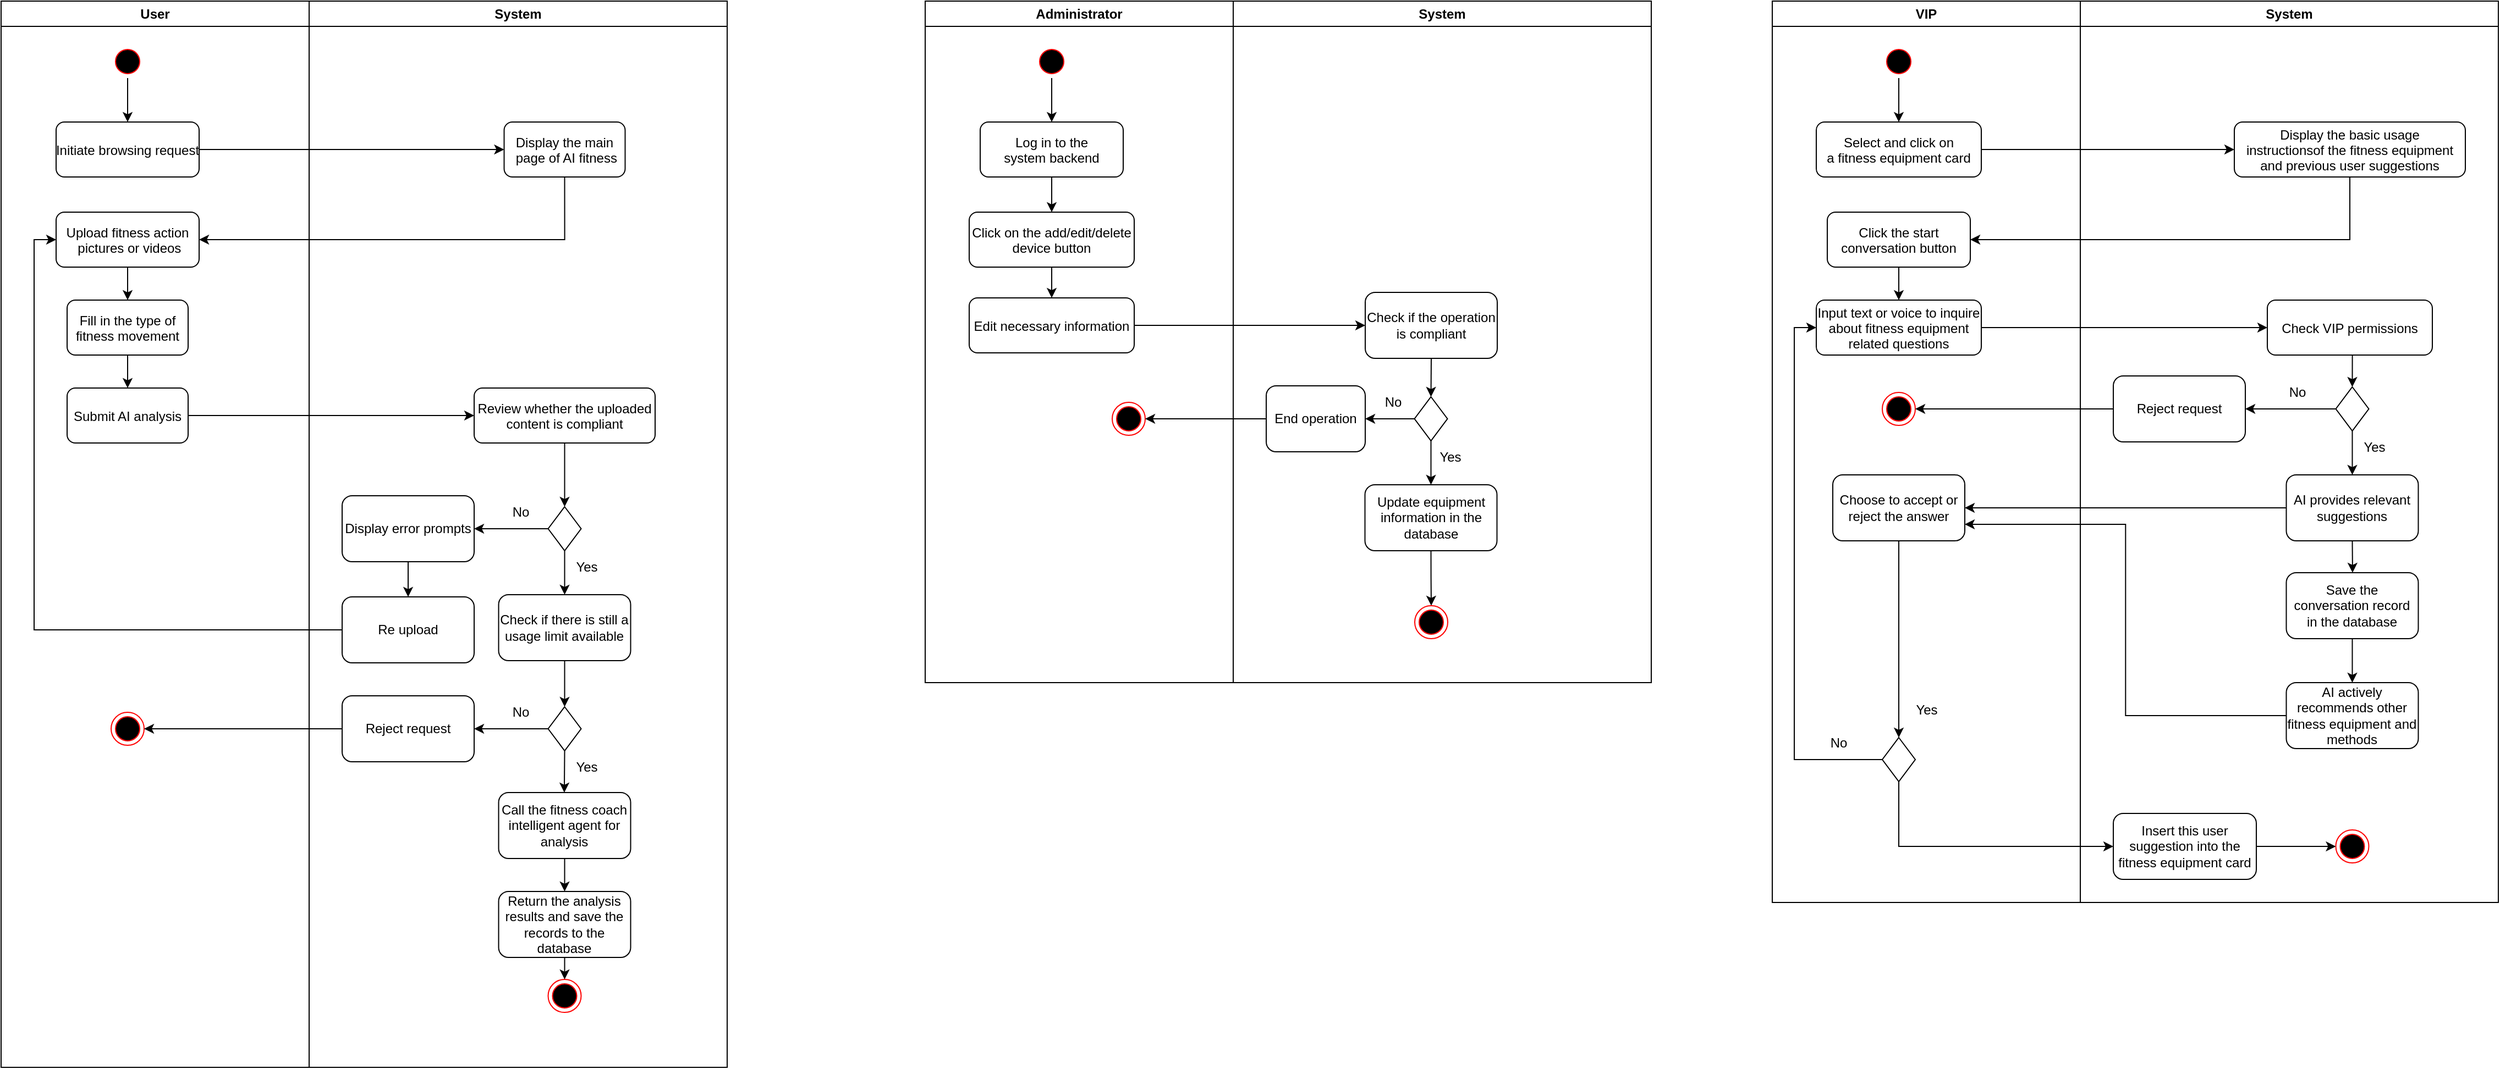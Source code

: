 <mxfile version="22.0.3" type="device">
  <diagram name="Page-1" id="e7e014a7-5840-1c2e-5031-d8a46d1fe8dd">
    <mxGraphModel dx="2880" dy="-1307" grid="1" gridSize="10" guides="1" tooltips="1" connect="1" arrows="1" fold="1" page="1" pageScale="1" pageWidth="1169" pageHeight="826" background="none" math="0" shadow="0">
      <root>
        <mxCell id="0" />
        <mxCell id="1" parent="0" />
        <mxCell id="2" value="User" style="swimlane;whiteSpace=wrap;startSize=23;" parent="1" vertex="1">
          <mxGeometry x="-340" y="2500" width="280" height="970" as="geometry" />
        </mxCell>
        <mxCell id="exhNVRlwgFGgqV0ncvcE-175" style="edgeStyle=orthogonalEdgeStyle;rounded=0;orthogonalLoop=1;jettySize=auto;html=1;exitX=0.5;exitY=1;exitDx=0;exitDy=0;entryX=0.5;entryY=0;entryDx=0;entryDy=0;" parent="2" source="5" target="7" edge="1">
          <mxGeometry relative="1" as="geometry" />
        </mxCell>
        <mxCell id="5" value="" style="ellipse;shape=startState;fillColor=#000000;strokeColor=#ff0000;" parent="2" vertex="1">
          <mxGeometry x="100" y="40" width="30" height="30" as="geometry" />
        </mxCell>
        <mxCell id="7" value="Initiate browsing request" style="rounded=1;" parent="2" vertex="1">
          <mxGeometry x="50" y="110" width="130" height="50" as="geometry" />
        </mxCell>
        <mxCell id="-HjVBDLtYW7YN6VR85Rb-44" style="edgeStyle=orthogonalEdgeStyle;rounded=0;orthogonalLoop=1;jettySize=auto;html=1;exitX=0.5;exitY=1;exitDx=0;exitDy=0;entryX=0.5;entryY=0;entryDx=0;entryDy=0;" parent="2" source="8" target="10" edge="1">
          <mxGeometry relative="1" as="geometry" />
        </mxCell>
        <mxCell id="8" value="Upload fitness action&#xa; pictures or videos" style="rounded=1;" parent="2" vertex="1">
          <mxGeometry x="50" y="192" width="130" height="50" as="geometry" />
        </mxCell>
        <mxCell id="-HjVBDLtYW7YN6VR85Rb-47" value="" style="edgeStyle=orthogonalEdgeStyle;rounded=0;orthogonalLoop=1;jettySize=auto;html=1;" parent="2" source="10" target="-HjVBDLtYW7YN6VR85Rb-46" edge="1">
          <mxGeometry relative="1" as="geometry" />
        </mxCell>
        <mxCell id="10" value="Fill in the type of &#xa;fitness movement" style="rounded=1;" parent="2" vertex="1">
          <mxGeometry x="60" y="272" width="110" height="50" as="geometry" />
        </mxCell>
        <mxCell id="-HjVBDLtYW7YN6VR85Rb-46" value="Submit AI analysis" style="rounded=1;" parent="2" vertex="1">
          <mxGeometry x="60" y="352" width="110" height="50" as="geometry" />
        </mxCell>
        <mxCell id="-HjVBDLtYW7YN6VR85Rb-69" value="" style="ellipse;html=1;shape=endState;fillColor=#000000;strokeColor=#ff0000;" parent="2" vertex="1">
          <mxGeometry x="100" y="647" width="30" height="30" as="geometry" />
        </mxCell>
        <mxCell id="3" value="System" style="swimlane;whiteSpace=wrap" parent="1" vertex="1">
          <mxGeometry x="-60" y="2500" width="380" height="970" as="geometry" />
        </mxCell>
        <mxCell id="15" value="Display the main&#xa; page of AI fitness" style="rounded=1;" parent="3" vertex="1">
          <mxGeometry x="177.25" y="110" width="110" height="50" as="geometry" />
        </mxCell>
        <mxCell id="exhNVRlwgFGgqV0ncvcE-180" style="edgeStyle=orthogonalEdgeStyle;rounded=0;orthogonalLoop=1;jettySize=auto;html=1;exitX=0.5;exitY=1;exitDx=0;exitDy=0;entryX=0.5;entryY=0;entryDx=0;entryDy=0;" parent="3" source="exhNVRlwgFGgqV0ncvcE-177" target="exhNVRlwgFGgqV0ncvcE-179" edge="1">
          <mxGeometry relative="1" as="geometry" />
        </mxCell>
        <mxCell id="exhNVRlwgFGgqV0ncvcE-177" value="Review whether the uploaded &#xa;content is compliant" style="rounded=1;" parent="3" vertex="1">
          <mxGeometry x="150" y="352" width="164.5" height="50" as="geometry" />
        </mxCell>
        <mxCell id="exhNVRlwgFGgqV0ncvcE-182" style="edgeStyle=orthogonalEdgeStyle;rounded=0;orthogonalLoop=1;jettySize=auto;html=1;exitX=0;exitY=0.5;exitDx=0;exitDy=0;entryX=1;entryY=0.5;entryDx=0;entryDy=0;" parent="3" source="exhNVRlwgFGgqV0ncvcE-179" target="exhNVRlwgFGgqV0ncvcE-183" edge="1">
          <mxGeometry relative="1" as="geometry">
            <mxPoint x="72.25" y="466.238" as="targetPoint" />
          </mxGeometry>
        </mxCell>
        <mxCell id="exhNVRlwgFGgqV0ncvcE-191" style="edgeStyle=orthogonalEdgeStyle;rounded=0;orthogonalLoop=1;jettySize=auto;html=1;exitX=0.5;exitY=1;exitDx=0;exitDy=0;entryX=0.5;entryY=0;entryDx=0;entryDy=0;" parent="3" source="exhNVRlwgFGgqV0ncvcE-179" target="exhNVRlwgFGgqV0ncvcE-190" edge="1">
          <mxGeometry relative="1" as="geometry" />
        </mxCell>
        <mxCell id="exhNVRlwgFGgqV0ncvcE-179" value="" style="rhombus;whiteSpace=wrap;html=1;" parent="3" vertex="1">
          <mxGeometry x="217.25" y="460" width="30" height="40" as="geometry" />
        </mxCell>
        <mxCell id="exhNVRlwgFGgqV0ncvcE-187" value="" style="edgeStyle=orthogonalEdgeStyle;rounded=0;orthogonalLoop=1;jettySize=auto;html=1;" parent="3" source="exhNVRlwgFGgqV0ncvcE-183" target="exhNVRlwgFGgqV0ncvcE-186" edge="1">
          <mxGeometry relative="1" as="geometry" />
        </mxCell>
        <mxCell id="exhNVRlwgFGgqV0ncvcE-183" value="Display error prompts" style="whiteSpace=wrap;html=1;rounded=1;" parent="3" vertex="1">
          <mxGeometry x="30" y="450" width="120" height="60" as="geometry" />
        </mxCell>
        <mxCell id="-HjVBDLtYW7YN6VR85Rb-60" value="No" style="text;html=1;align=center;verticalAlign=middle;resizable=0;points=[];autosize=1;strokeColor=none;fillColor=none;" parent="3" vertex="1">
          <mxGeometry x="172.25" y="450" width="40" height="30" as="geometry" />
        </mxCell>
        <mxCell id="exhNVRlwgFGgqV0ncvcE-186" value="Re upload" style="whiteSpace=wrap;html=1;rounded=1;" parent="3" vertex="1">
          <mxGeometry x="30" y="542" width="120" height="60" as="geometry" />
        </mxCell>
        <mxCell id="exhNVRlwgFGgqV0ncvcE-194" style="edgeStyle=orthogonalEdgeStyle;rounded=0;orthogonalLoop=1;jettySize=auto;html=1;exitX=0.5;exitY=1;exitDx=0;exitDy=0;entryX=0.5;entryY=0;entryDx=0;entryDy=0;" parent="3" source="exhNVRlwgFGgqV0ncvcE-190" target="exhNVRlwgFGgqV0ncvcE-193" edge="1">
          <mxGeometry relative="1" as="geometry" />
        </mxCell>
        <mxCell id="exhNVRlwgFGgqV0ncvcE-190" value="Check if there is still a usage limit available" style="rounded=1;whiteSpace=wrap;html=1;" parent="3" vertex="1">
          <mxGeometry x="172.25" y="540" width="120" height="60" as="geometry" />
        </mxCell>
        <mxCell id="exhNVRlwgFGgqV0ncvcE-192" value="Yes" style="text;html=1;align=center;verticalAlign=middle;resizable=0;points=[];autosize=1;strokeColor=none;fillColor=none;" parent="3" vertex="1">
          <mxGeometry x="232.25" y="500" width="40" height="30" as="geometry" />
        </mxCell>
        <mxCell id="exhNVRlwgFGgqV0ncvcE-195" style="edgeStyle=orthogonalEdgeStyle;rounded=0;orthogonalLoop=1;jettySize=auto;html=1;exitX=0;exitY=0.5;exitDx=0;exitDy=0;entryX=1;entryY=0.5;entryDx=0;entryDy=0;" parent="3" source="exhNVRlwgFGgqV0ncvcE-193" target="exhNVRlwgFGgqV0ncvcE-196" edge="1">
          <mxGeometry relative="1" as="geometry">
            <mxPoint x="162.25" y="662.429" as="targetPoint" />
          </mxGeometry>
        </mxCell>
        <mxCell id="exhNVRlwgFGgqV0ncvcE-200" style="edgeStyle=orthogonalEdgeStyle;rounded=0;orthogonalLoop=1;jettySize=auto;html=1;exitX=0.5;exitY=1;exitDx=0;exitDy=0;" parent="3" source="exhNVRlwgFGgqV0ncvcE-193" edge="1">
          <mxGeometry relative="1" as="geometry">
            <mxPoint x="231.964" y="720" as="targetPoint" />
          </mxGeometry>
        </mxCell>
        <mxCell id="exhNVRlwgFGgqV0ncvcE-193" value="" style="rhombus;whiteSpace=wrap;html=1;" parent="3" vertex="1">
          <mxGeometry x="217.25" y="642" width="30" height="40" as="geometry" />
        </mxCell>
        <mxCell id="exhNVRlwgFGgqV0ncvcE-196" value="Reject request" style="rounded=1;whiteSpace=wrap;html=1;" parent="3" vertex="1">
          <mxGeometry x="30" y="632" width="120" height="60" as="geometry" />
        </mxCell>
        <mxCell id="exhNVRlwgFGgqV0ncvcE-199" value="No" style="text;html=1;align=center;verticalAlign=middle;resizable=0;points=[];autosize=1;strokeColor=none;fillColor=none;" parent="3" vertex="1">
          <mxGeometry x="172.25" y="632" width="40" height="30" as="geometry" />
        </mxCell>
        <mxCell id="exhNVRlwgFGgqV0ncvcE-201" value="Yes" style="text;html=1;align=center;verticalAlign=middle;resizable=0;points=[];autosize=1;strokeColor=none;fillColor=none;" parent="3" vertex="1">
          <mxGeometry x="232.25" y="682" width="40" height="30" as="geometry" />
        </mxCell>
        <mxCell id="exhNVRlwgFGgqV0ncvcE-202" style="edgeStyle=orthogonalEdgeStyle;rounded=0;orthogonalLoop=1;jettySize=auto;html=1;exitX=0.5;exitY=1;exitDx=0;exitDy=0;entryX=0.5;entryY=0;entryDx=0;entryDy=0;" parent="3" source="-HjVBDLtYW7YN6VR85Rb-56" target="-HjVBDLtYW7YN6VR85Rb-63" edge="1">
          <mxGeometry relative="1" as="geometry" />
        </mxCell>
        <mxCell id="-HjVBDLtYW7YN6VR85Rb-56" value="Call the fitness coach intelligent agent for analysis" style="whiteSpace=wrap;html=1;rounded=1;" parent="3" vertex="1">
          <mxGeometry x="172.25" y="720" width="120" height="60" as="geometry" />
        </mxCell>
        <mxCell id="-HjVBDLtYW7YN6VR85Rb-63" value="Return the analysis results and save the records to the database" style="whiteSpace=wrap;html=1;rounded=1;" parent="3" vertex="1">
          <mxGeometry x="172.25" y="810" width="120" height="60" as="geometry" />
        </mxCell>
        <mxCell id="-HjVBDLtYW7YN6VR85Rb-67" value="" style="ellipse;html=1;shape=endState;fillColor=#000000;strokeColor=#ff0000;" parent="3" vertex="1">
          <mxGeometry x="217.25" y="890" width="30" height="30" as="geometry" />
        </mxCell>
        <mxCell id="-HjVBDLtYW7YN6VR85Rb-68" style="edgeStyle=orthogonalEdgeStyle;rounded=0;orthogonalLoop=1;jettySize=auto;html=1;exitX=0.5;exitY=1;exitDx=0;exitDy=0;entryX=0.5;entryY=0;entryDx=0;entryDy=0;" parent="3" source="-HjVBDLtYW7YN6VR85Rb-63" target="-HjVBDLtYW7YN6VR85Rb-67" edge="1">
          <mxGeometry relative="1" as="geometry" />
        </mxCell>
        <mxCell id="-HjVBDLtYW7YN6VR85Rb-42" style="edgeStyle=orthogonalEdgeStyle;rounded=0;orthogonalLoop=1;jettySize=auto;html=1;exitX=1;exitY=0.5;exitDx=0;exitDy=0;entryX=0;entryY=0.5;entryDx=0;entryDy=0;" parent="1" source="7" target="15" edge="1">
          <mxGeometry relative="1" as="geometry" />
        </mxCell>
        <mxCell id="exhNVRlwgFGgqV0ncvcE-178" style="edgeStyle=orthogonalEdgeStyle;rounded=0;orthogonalLoop=1;jettySize=auto;html=1;exitX=1;exitY=0.5;exitDx=0;exitDy=0;" parent="1" source="-HjVBDLtYW7YN6VR85Rb-46" target="exhNVRlwgFGgqV0ncvcE-177" edge="1">
          <mxGeometry relative="1" as="geometry" />
        </mxCell>
        <mxCell id="exhNVRlwgFGgqV0ncvcE-181" style="edgeStyle=orthogonalEdgeStyle;rounded=0;orthogonalLoop=1;jettySize=auto;html=1;exitX=0.5;exitY=1;exitDx=0;exitDy=0;entryX=1;entryY=0.5;entryDx=0;entryDy=0;" parent="1" source="15" target="8" edge="1">
          <mxGeometry relative="1" as="geometry" />
        </mxCell>
        <mxCell id="exhNVRlwgFGgqV0ncvcE-188" style="edgeStyle=orthogonalEdgeStyle;rounded=0;orthogonalLoop=1;jettySize=auto;html=1;exitX=0;exitY=0.5;exitDx=0;exitDy=0;entryX=0;entryY=0.5;entryDx=0;entryDy=0;" parent="1" source="exhNVRlwgFGgqV0ncvcE-186" target="8" edge="1">
          <mxGeometry relative="1" as="geometry" />
        </mxCell>
        <mxCell id="exhNVRlwgFGgqV0ncvcE-198" style="edgeStyle=orthogonalEdgeStyle;rounded=0;orthogonalLoop=1;jettySize=auto;html=1;exitX=0;exitY=0.5;exitDx=0;exitDy=0;" parent="1" source="exhNVRlwgFGgqV0ncvcE-196" target="-HjVBDLtYW7YN6VR85Rb-69" edge="1">
          <mxGeometry relative="1" as="geometry" />
        </mxCell>
        <mxCell id="exhNVRlwgFGgqV0ncvcE-203" value="Administrator" style="swimlane;whiteSpace=wrap;startSize=23;" parent="1" vertex="1">
          <mxGeometry x="500" y="2500" width="280" height="620" as="geometry" />
        </mxCell>
        <mxCell id="exhNVRlwgFGgqV0ncvcE-204" style="edgeStyle=orthogonalEdgeStyle;rounded=0;orthogonalLoop=1;jettySize=auto;html=1;exitX=0.5;exitY=1;exitDx=0;exitDy=0;entryX=0.5;entryY=0;entryDx=0;entryDy=0;" parent="exhNVRlwgFGgqV0ncvcE-203" source="exhNVRlwgFGgqV0ncvcE-205" target="exhNVRlwgFGgqV0ncvcE-206" edge="1">
          <mxGeometry relative="1" as="geometry" />
        </mxCell>
        <mxCell id="exhNVRlwgFGgqV0ncvcE-205" value="" style="ellipse;shape=startState;fillColor=#000000;strokeColor=#ff0000;" parent="exhNVRlwgFGgqV0ncvcE-203" vertex="1">
          <mxGeometry x="100" y="40" width="30" height="30" as="geometry" />
        </mxCell>
        <mxCell id="exhNVRlwgFGgqV0ncvcE-243" style="edgeStyle=orthogonalEdgeStyle;rounded=0;orthogonalLoop=1;jettySize=auto;html=1;exitX=0.5;exitY=1;exitDx=0;exitDy=0;entryX=0.5;entryY=0;entryDx=0;entryDy=0;" parent="exhNVRlwgFGgqV0ncvcE-203" source="exhNVRlwgFGgqV0ncvcE-206" target="exhNVRlwgFGgqV0ncvcE-208" edge="1">
          <mxGeometry relative="1" as="geometry" />
        </mxCell>
        <mxCell id="exhNVRlwgFGgqV0ncvcE-206" value="Log in to the &#xa;system backend" style="rounded=1;" parent="exhNVRlwgFGgqV0ncvcE-203" vertex="1">
          <mxGeometry x="50" y="110" width="130" height="50" as="geometry" />
        </mxCell>
        <mxCell id="exhNVRlwgFGgqV0ncvcE-249" value="" style="edgeStyle=orthogonalEdgeStyle;rounded=0;orthogonalLoop=1;jettySize=auto;html=1;" parent="exhNVRlwgFGgqV0ncvcE-203" source="exhNVRlwgFGgqV0ncvcE-208" target="exhNVRlwgFGgqV0ncvcE-248" edge="1">
          <mxGeometry relative="1" as="geometry" />
        </mxCell>
        <mxCell id="exhNVRlwgFGgqV0ncvcE-208" value="Click on the add/edit/delete &#xa;device button" style="rounded=1;" parent="exhNVRlwgFGgqV0ncvcE-203" vertex="1">
          <mxGeometry x="40" y="192" width="150" height="50" as="geometry" />
        </mxCell>
        <mxCell id="exhNVRlwgFGgqV0ncvcE-212" value="" style="ellipse;html=1;shape=endState;fillColor=#000000;strokeColor=#ff0000;" parent="exhNVRlwgFGgqV0ncvcE-203" vertex="1">
          <mxGeometry x="170" y="365" width="30" height="30" as="geometry" />
        </mxCell>
        <mxCell id="exhNVRlwgFGgqV0ncvcE-248" value="Edit necessary information" style="rounded=1;" parent="exhNVRlwgFGgqV0ncvcE-203" vertex="1">
          <mxGeometry x="40" y="270" width="150" height="50" as="geometry" />
        </mxCell>
        <mxCell id="exhNVRlwgFGgqV0ncvcE-213" value="System" style="swimlane;whiteSpace=wrap" parent="1" vertex="1">
          <mxGeometry x="780" y="2500" width="380" height="620" as="geometry" />
        </mxCell>
        <mxCell id="exhNVRlwgFGgqV0ncvcE-217" style="edgeStyle=orthogonalEdgeStyle;rounded=0;orthogonalLoop=1;jettySize=auto;html=1;exitX=0;exitY=0.5;exitDx=0;exitDy=0;entryX=1;entryY=0.5;entryDx=0;entryDy=0;" parent="exhNVRlwgFGgqV0ncvcE-213" source="exhNVRlwgFGgqV0ncvcE-219" target="exhNVRlwgFGgqV0ncvcE-221" edge="1">
          <mxGeometry relative="1" as="geometry">
            <mxPoint x="72.25" y="466.238" as="targetPoint" />
          </mxGeometry>
        </mxCell>
        <mxCell id="exhNVRlwgFGgqV0ncvcE-218" style="edgeStyle=orthogonalEdgeStyle;rounded=0;orthogonalLoop=1;jettySize=auto;html=1;exitX=0.5;exitY=1;exitDx=0;exitDy=0;entryX=0.5;entryY=0;entryDx=0;entryDy=0;" parent="exhNVRlwgFGgqV0ncvcE-213" source="exhNVRlwgFGgqV0ncvcE-219" target="exhNVRlwgFGgqV0ncvcE-225" edge="1">
          <mxGeometry relative="1" as="geometry" />
        </mxCell>
        <mxCell id="exhNVRlwgFGgqV0ncvcE-219" value="" style="rhombus;whiteSpace=wrap;html=1;" parent="exhNVRlwgFGgqV0ncvcE-213" vertex="1">
          <mxGeometry x="164.75" y="360" width="30" height="40" as="geometry" />
        </mxCell>
        <mxCell id="exhNVRlwgFGgqV0ncvcE-221" value="End operation" style="whiteSpace=wrap;html=1;rounded=1;" parent="exhNVRlwgFGgqV0ncvcE-213" vertex="1">
          <mxGeometry x="30" y="350" width="90" height="60" as="geometry" />
        </mxCell>
        <mxCell id="exhNVRlwgFGgqV0ncvcE-222" value="No" style="text;html=1;align=center;verticalAlign=middle;resizable=0;points=[];autosize=1;strokeColor=none;fillColor=none;" parent="exhNVRlwgFGgqV0ncvcE-213" vertex="1">
          <mxGeometry x="124.75" y="350" width="40" height="30" as="geometry" />
        </mxCell>
        <mxCell id="exhNVRlwgFGgqV0ncvcE-252" style="edgeStyle=orthogonalEdgeStyle;rounded=0;orthogonalLoop=1;jettySize=auto;html=1;exitX=0.5;exitY=1;exitDx=0;exitDy=0;entryX=0.5;entryY=0;entryDx=0;entryDy=0;" parent="exhNVRlwgFGgqV0ncvcE-213" source="exhNVRlwgFGgqV0ncvcE-225" target="exhNVRlwgFGgqV0ncvcE-236" edge="1">
          <mxGeometry relative="1" as="geometry" />
        </mxCell>
        <mxCell id="exhNVRlwgFGgqV0ncvcE-225" value="Update equipment information in the database" style="rounded=1;whiteSpace=wrap;html=1;" parent="exhNVRlwgFGgqV0ncvcE-213" vertex="1">
          <mxGeometry x="119.75" y="440" width="120" height="60" as="geometry" />
        </mxCell>
        <mxCell id="exhNVRlwgFGgqV0ncvcE-226" value="Yes" style="text;html=1;align=center;verticalAlign=middle;resizable=0;points=[];autosize=1;strokeColor=none;fillColor=none;" parent="exhNVRlwgFGgqV0ncvcE-213" vertex="1">
          <mxGeometry x="177.25" y="400" width="40" height="30" as="geometry" />
        </mxCell>
        <mxCell id="exhNVRlwgFGgqV0ncvcE-236" value="" style="ellipse;html=1;shape=endState;fillColor=#000000;strokeColor=#ff0000;" parent="exhNVRlwgFGgqV0ncvcE-213" vertex="1">
          <mxGeometry x="165" y="550" width="30" height="30" as="geometry" />
        </mxCell>
        <mxCell id="exhNVRlwgFGgqV0ncvcE-247" style="edgeStyle=orthogonalEdgeStyle;rounded=0;orthogonalLoop=1;jettySize=auto;html=1;exitX=0.5;exitY=1;exitDx=0;exitDy=0;entryX=0.5;entryY=0;entryDx=0;entryDy=0;" parent="exhNVRlwgFGgqV0ncvcE-213" source="exhNVRlwgFGgqV0ncvcE-245" target="exhNVRlwgFGgqV0ncvcE-219" edge="1">
          <mxGeometry relative="1" as="geometry" />
        </mxCell>
        <mxCell id="exhNVRlwgFGgqV0ncvcE-245" value="Check if the operation is compliant" style="rounded=1;whiteSpace=wrap;html=1;" parent="exhNVRlwgFGgqV0ncvcE-213" vertex="1">
          <mxGeometry x="120" y="264.997" width="120" height="60" as="geometry" />
        </mxCell>
        <mxCell id="exhNVRlwgFGgqV0ncvcE-244" style="edgeStyle=orthogonalEdgeStyle;rounded=0;orthogonalLoop=1;jettySize=auto;html=1;exitX=1;exitY=0.5;exitDx=0;exitDy=0;" parent="1" source="exhNVRlwgFGgqV0ncvcE-248" target="exhNVRlwgFGgqV0ncvcE-245" edge="1">
          <mxGeometry relative="1" as="geometry">
            <mxPoint x="910" y="2716.737" as="targetPoint" />
          </mxGeometry>
        </mxCell>
        <mxCell id="exhNVRlwgFGgqV0ncvcE-251" style="edgeStyle=orthogonalEdgeStyle;rounded=0;orthogonalLoop=1;jettySize=auto;html=1;exitX=0;exitY=0.5;exitDx=0;exitDy=0;" parent="1" source="exhNVRlwgFGgqV0ncvcE-221" target="exhNVRlwgFGgqV0ncvcE-212" edge="1">
          <mxGeometry relative="1" as="geometry" />
        </mxCell>
        <mxCell id="exhNVRlwgFGgqV0ncvcE-253" value="VIP" style="swimlane;whiteSpace=wrap;startSize=23;" parent="1" vertex="1">
          <mxGeometry x="1270" y="2500" width="280" height="820" as="geometry" />
        </mxCell>
        <mxCell id="exhNVRlwgFGgqV0ncvcE-254" style="edgeStyle=orthogonalEdgeStyle;rounded=0;orthogonalLoop=1;jettySize=auto;html=1;exitX=0.5;exitY=1;exitDx=0;exitDy=0;entryX=0.5;entryY=0;entryDx=0;entryDy=0;" parent="exhNVRlwgFGgqV0ncvcE-253" source="exhNVRlwgFGgqV0ncvcE-255" target="exhNVRlwgFGgqV0ncvcE-256" edge="1">
          <mxGeometry relative="1" as="geometry" />
        </mxCell>
        <mxCell id="exhNVRlwgFGgqV0ncvcE-255" value="" style="ellipse;shape=startState;fillColor=#000000;strokeColor=#ff0000;" parent="exhNVRlwgFGgqV0ncvcE-253" vertex="1">
          <mxGeometry x="100" y="40" width="30" height="30" as="geometry" />
        </mxCell>
        <mxCell id="exhNVRlwgFGgqV0ncvcE-256" value="Select and click on &#xa;a fitness equipment card" style="rounded=1;" parent="exhNVRlwgFGgqV0ncvcE-253" vertex="1">
          <mxGeometry x="40" y="110" width="150" height="50" as="geometry" />
        </mxCell>
        <mxCell id="exhNVRlwgFGgqV0ncvcE-257" style="edgeStyle=orthogonalEdgeStyle;rounded=0;orthogonalLoop=1;jettySize=auto;html=1;exitX=0.5;exitY=1;exitDx=0;exitDy=0;entryX=0.5;entryY=0;entryDx=0;entryDy=0;" parent="exhNVRlwgFGgqV0ncvcE-253" source="exhNVRlwgFGgqV0ncvcE-258" target="exhNVRlwgFGgqV0ncvcE-260" edge="1">
          <mxGeometry relative="1" as="geometry" />
        </mxCell>
        <mxCell id="exhNVRlwgFGgqV0ncvcE-258" value="Click the start &#xa;conversation button" style="rounded=1;" parent="exhNVRlwgFGgqV0ncvcE-253" vertex="1">
          <mxGeometry x="50" y="192" width="130" height="50" as="geometry" />
        </mxCell>
        <mxCell id="exhNVRlwgFGgqV0ncvcE-260" value="Input text or voice to inquire &#xa;about fitness equipment &#xa;related questions" style="rounded=1;" parent="exhNVRlwgFGgqV0ncvcE-253" vertex="1">
          <mxGeometry x="40" y="272" width="150" height="50" as="geometry" />
        </mxCell>
        <mxCell id="exhNVRlwgFGgqV0ncvcE-262" value="" style="ellipse;html=1;shape=endState;fillColor=#000000;strokeColor=#ff0000;" parent="exhNVRlwgFGgqV0ncvcE-253" vertex="1">
          <mxGeometry x="100" y="356" width="30" height="30" as="geometry" />
        </mxCell>
        <mxCell id="exhNVRlwgFGgqV0ncvcE-303" style="edgeStyle=orthogonalEdgeStyle;rounded=0;orthogonalLoop=1;jettySize=auto;html=1;exitX=0.5;exitY=1;exitDx=0;exitDy=0;entryX=0.5;entryY=0;entryDx=0;entryDy=0;" parent="exhNVRlwgFGgqV0ncvcE-253" source="exhNVRlwgFGgqV0ncvcE-300" target="exhNVRlwgFGgqV0ncvcE-302" edge="1">
          <mxGeometry relative="1" as="geometry" />
        </mxCell>
        <mxCell id="exhNVRlwgFGgqV0ncvcE-300" value="Choose to accept or reject the answer" style="rounded=1;whiteSpace=wrap;html=1;" parent="exhNVRlwgFGgqV0ncvcE-253" vertex="1">
          <mxGeometry x="55" y="431" width="120" height="60" as="geometry" />
        </mxCell>
        <mxCell id="exhNVRlwgFGgqV0ncvcE-306" style="edgeStyle=orthogonalEdgeStyle;rounded=0;orthogonalLoop=1;jettySize=auto;html=1;exitX=0;exitY=0.5;exitDx=0;exitDy=0;entryX=0;entryY=0.5;entryDx=0;entryDy=0;" parent="exhNVRlwgFGgqV0ncvcE-253" source="exhNVRlwgFGgqV0ncvcE-302" target="exhNVRlwgFGgqV0ncvcE-260" edge="1">
          <mxGeometry relative="1" as="geometry" />
        </mxCell>
        <mxCell id="exhNVRlwgFGgqV0ncvcE-302" value="" style="rhombus;whiteSpace=wrap;html=1;" parent="exhNVRlwgFGgqV0ncvcE-253" vertex="1">
          <mxGeometry x="100" y="670" width="30" height="40" as="geometry" />
        </mxCell>
        <mxCell id="exhNVRlwgFGgqV0ncvcE-307" value="No" style="text;html=1;align=center;verticalAlign=middle;resizable=0;points=[];autosize=1;strokeColor=none;fillColor=none;" parent="exhNVRlwgFGgqV0ncvcE-253" vertex="1">
          <mxGeometry x="40" y="660" width="40" height="30" as="geometry" />
        </mxCell>
        <mxCell id="exhNVRlwgFGgqV0ncvcE-308" value="Yes" style="text;html=1;align=center;verticalAlign=middle;resizable=0;points=[];autosize=1;strokeColor=none;fillColor=none;" parent="exhNVRlwgFGgqV0ncvcE-253" vertex="1">
          <mxGeometry x="120" y="630" width="40" height="30" as="geometry" />
        </mxCell>
        <mxCell id="exhNVRlwgFGgqV0ncvcE-263" value="System" style="swimlane;whiteSpace=wrap" parent="1" vertex="1">
          <mxGeometry x="1550" y="2500" width="380" height="820" as="geometry" />
        </mxCell>
        <mxCell id="exhNVRlwgFGgqV0ncvcE-264" value="Display the basic usage &#xa;instructionsof the fitness equipment &#xa;and previous user suggestions" style="rounded=1;" parent="exhNVRlwgFGgqV0ncvcE-263" vertex="1">
          <mxGeometry x="140" y="110" width="210" height="50" as="geometry" />
        </mxCell>
        <mxCell id="exhNVRlwgFGgqV0ncvcE-267" style="edgeStyle=orthogonalEdgeStyle;rounded=0;orthogonalLoop=1;jettySize=auto;html=1;exitX=0;exitY=0.5;exitDx=0;exitDy=0;entryX=1;entryY=0.5;entryDx=0;entryDy=0;" parent="exhNVRlwgFGgqV0ncvcE-263" source="exhNVRlwgFGgqV0ncvcE-269" target="exhNVRlwgFGgqV0ncvcE-271" edge="1">
          <mxGeometry relative="1" as="geometry">
            <mxPoint x="72.25" y="466.238" as="targetPoint" />
          </mxGeometry>
        </mxCell>
        <mxCell id="exhNVRlwgFGgqV0ncvcE-268" style="edgeStyle=orthogonalEdgeStyle;rounded=0;orthogonalLoop=1;jettySize=auto;html=1;exitX=0.5;exitY=1;exitDx=0;exitDy=0;entryX=0.5;entryY=0;entryDx=0;entryDy=0;" parent="exhNVRlwgFGgqV0ncvcE-263" source="exhNVRlwgFGgqV0ncvcE-269" target="exhNVRlwgFGgqV0ncvcE-275" edge="1">
          <mxGeometry relative="1" as="geometry" />
        </mxCell>
        <mxCell id="exhNVRlwgFGgqV0ncvcE-269" value="" style="rhombus;whiteSpace=wrap;html=1;" parent="exhNVRlwgFGgqV0ncvcE-263" vertex="1">
          <mxGeometry x="232.25" y="351" width="30" height="40" as="geometry" />
        </mxCell>
        <mxCell id="exhNVRlwgFGgqV0ncvcE-271" value="Reject request" style="whiteSpace=wrap;html=1;rounded=1;" parent="exhNVRlwgFGgqV0ncvcE-263" vertex="1">
          <mxGeometry x="30" y="341" width="120" height="60" as="geometry" />
        </mxCell>
        <mxCell id="exhNVRlwgFGgqV0ncvcE-272" value="No" style="text;html=1;align=center;verticalAlign=middle;resizable=0;points=[];autosize=1;strokeColor=none;fillColor=none;" parent="exhNVRlwgFGgqV0ncvcE-263" vertex="1">
          <mxGeometry x="177.25" y="341" width="40" height="30" as="geometry" />
        </mxCell>
        <mxCell id="exhNVRlwgFGgqV0ncvcE-314" style="edgeStyle=orthogonalEdgeStyle;rounded=0;orthogonalLoop=1;jettySize=auto;html=1;exitX=0.5;exitY=1;exitDx=0;exitDy=0;" parent="exhNVRlwgFGgqV0ncvcE-263" source="exhNVRlwgFGgqV0ncvcE-275" edge="1">
          <mxGeometry relative="1" as="geometry">
            <mxPoint x="247.478" y="520" as="targetPoint" />
          </mxGeometry>
        </mxCell>
        <mxCell id="exhNVRlwgFGgqV0ncvcE-275" value="AI provides relevant suggestions" style="rounded=1;whiteSpace=wrap;html=1;" parent="exhNVRlwgFGgqV0ncvcE-263" vertex="1">
          <mxGeometry x="187.25" y="431" width="120" height="60" as="geometry" />
        </mxCell>
        <mxCell id="exhNVRlwgFGgqV0ncvcE-276" value="Yes" style="text;html=1;align=center;verticalAlign=middle;resizable=0;points=[];autosize=1;strokeColor=none;fillColor=none;" parent="exhNVRlwgFGgqV0ncvcE-263" vertex="1">
          <mxGeometry x="247.25" y="391" width="40" height="30" as="geometry" />
        </mxCell>
        <mxCell id="exhNVRlwgFGgqV0ncvcE-283" style="edgeStyle=orthogonalEdgeStyle;rounded=0;orthogonalLoop=1;jettySize=auto;html=1;exitX=0.5;exitY=1;exitDx=0;exitDy=0;entryX=0.5;entryY=0;entryDx=0;entryDy=0;" parent="exhNVRlwgFGgqV0ncvcE-263" source="exhNVRlwgFGgqV0ncvcE-284" target="exhNVRlwgFGgqV0ncvcE-285" edge="1">
          <mxGeometry relative="1" as="geometry" />
        </mxCell>
        <mxCell id="exhNVRlwgFGgqV0ncvcE-284" value="Save the conversation record in the database" style="whiteSpace=wrap;html=1;rounded=1;" parent="exhNVRlwgFGgqV0ncvcE-263" vertex="1">
          <mxGeometry x="187.25" y="520" width="120" height="60" as="geometry" />
        </mxCell>
        <mxCell id="exhNVRlwgFGgqV0ncvcE-285" value="AI actively recommends other fitness equipment and methods" style="whiteSpace=wrap;html=1;rounded=1;" parent="exhNVRlwgFGgqV0ncvcE-263" vertex="1">
          <mxGeometry x="187.25" y="620" width="120" height="60" as="geometry" />
        </mxCell>
        <mxCell id="exhNVRlwgFGgqV0ncvcE-286" value="" style="ellipse;html=1;shape=endState;fillColor=#000000;strokeColor=#ff0000;" parent="exhNVRlwgFGgqV0ncvcE-263" vertex="1">
          <mxGeometry x="232.25" y="754" width="30" height="30" as="geometry" />
        </mxCell>
        <mxCell id="exhNVRlwgFGgqV0ncvcE-297" style="edgeStyle=orthogonalEdgeStyle;rounded=0;orthogonalLoop=1;jettySize=auto;html=1;exitX=0.5;exitY=1;exitDx=0;exitDy=0;entryX=0.5;entryY=0;entryDx=0;entryDy=0;" parent="exhNVRlwgFGgqV0ncvcE-263" source="exhNVRlwgFGgqV0ncvcE-295" target="exhNVRlwgFGgqV0ncvcE-269" edge="1">
          <mxGeometry relative="1" as="geometry" />
        </mxCell>
        <mxCell id="exhNVRlwgFGgqV0ncvcE-295" value="Check VIP permissions" style="rounded=1;" parent="exhNVRlwgFGgqV0ncvcE-263" vertex="1">
          <mxGeometry x="170" y="272" width="150" height="50" as="geometry" />
        </mxCell>
        <mxCell id="exhNVRlwgFGgqV0ncvcE-310" style="edgeStyle=orthogonalEdgeStyle;rounded=0;orthogonalLoop=1;jettySize=auto;html=1;exitX=1;exitY=0.5;exitDx=0;exitDy=0;entryX=0;entryY=0.5;entryDx=0;entryDy=0;" parent="exhNVRlwgFGgqV0ncvcE-263" source="exhNVRlwgFGgqV0ncvcE-305" target="exhNVRlwgFGgqV0ncvcE-286" edge="1">
          <mxGeometry relative="1" as="geometry" />
        </mxCell>
        <mxCell id="exhNVRlwgFGgqV0ncvcE-305" value="Insert this user suggestion into the fitness equipment card" style="whiteSpace=wrap;html=1;rounded=1;" parent="exhNVRlwgFGgqV0ncvcE-263" vertex="1">
          <mxGeometry x="30" y="739" width="130" height="60" as="geometry" />
        </mxCell>
        <mxCell id="exhNVRlwgFGgqV0ncvcE-288" style="edgeStyle=orthogonalEdgeStyle;rounded=0;orthogonalLoop=1;jettySize=auto;html=1;exitX=1;exitY=0.5;exitDx=0;exitDy=0;entryX=0;entryY=0.5;entryDx=0;entryDy=0;" parent="1" source="exhNVRlwgFGgqV0ncvcE-256" target="exhNVRlwgFGgqV0ncvcE-264" edge="1">
          <mxGeometry relative="1" as="geometry" />
        </mxCell>
        <mxCell id="exhNVRlwgFGgqV0ncvcE-290" style="edgeStyle=orthogonalEdgeStyle;rounded=0;orthogonalLoop=1;jettySize=auto;html=1;exitX=0.5;exitY=1;exitDx=0;exitDy=0;entryX=1;entryY=0.5;entryDx=0;entryDy=0;" parent="1" source="exhNVRlwgFGgqV0ncvcE-264" target="exhNVRlwgFGgqV0ncvcE-258" edge="1">
          <mxGeometry relative="1" as="geometry" />
        </mxCell>
        <mxCell id="exhNVRlwgFGgqV0ncvcE-296" value="" style="edgeStyle=orthogonalEdgeStyle;rounded=0;orthogonalLoop=1;jettySize=auto;html=1;" parent="1" source="exhNVRlwgFGgqV0ncvcE-260" target="exhNVRlwgFGgqV0ncvcE-295" edge="1">
          <mxGeometry relative="1" as="geometry" />
        </mxCell>
        <mxCell id="exhNVRlwgFGgqV0ncvcE-298" style="edgeStyle=orthogonalEdgeStyle;rounded=0;orthogonalLoop=1;jettySize=auto;html=1;exitX=0;exitY=0.5;exitDx=0;exitDy=0;entryX=1;entryY=0.5;entryDx=0;entryDy=0;" parent="1" source="exhNVRlwgFGgqV0ncvcE-271" target="exhNVRlwgFGgqV0ncvcE-262" edge="1">
          <mxGeometry relative="1" as="geometry" />
        </mxCell>
        <mxCell id="exhNVRlwgFGgqV0ncvcE-304" style="edgeStyle=orthogonalEdgeStyle;rounded=0;orthogonalLoop=1;jettySize=auto;html=1;exitX=0.5;exitY=1;exitDx=0;exitDy=0;entryX=0;entryY=0.5;entryDx=0;entryDy=0;" parent="1" source="exhNVRlwgFGgqV0ncvcE-302" target="exhNVRlwgFGgqV0ncvcE-305" edge="1">
          <mxGeometry relative="1" as="geometry">
            <mxPoint x="1384.818" y="3110" as="targetPoint" />
          </mxGeometry>
        </mxCell>
        <mxCell id="exhNVRlwgFGgqV0ncvcE-309" style="edgeStyle=orthogonalEdgeStyle;rounded=0;orthogonalLoop=1;jettySize=auto;html=1;exitX=0;exitY=0.5;exitDx=0;exitDy=0;entryX=1;entryY=0.75;entryDx=0;entryDy=0;" parent="1" source="exhNVRlwgFGgqV0ncvcE-285" target="exhNVRlwgFGgqV0ncvcE-300" edge="1">
          <mxGeometry relative="1" as="geometry" />
        </mxCell>
        <mxCell id="exhNVRlwgFGgqV0ncvcE-316" style="edgeStyle=orthogonalEdgeStyle;rounded=0;orthogonalLoop=1;jettySize=auto;html=1;exitX=0;exitY=0.5;exitDx=0;exitDy=0;entryX=1;entryY=0.5;entryDx=0;entryDy=0;" parent="1" source="exhNVRlwgFGgqV0ncvcE-275" target="exhNVRlwgFGgqV0ncvcE-300" edge="1">
          <mxGeometry relative="1" as="geometry" />
        </mxCell>
      </root>
    </mxGraphModel>
  </diagram>
</mxfile>
